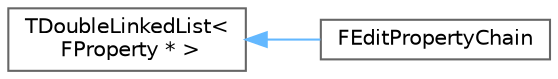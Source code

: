 digraph "Graphical Class Hierarchy"
{
 // INTERACTIVE_SVG=YES
 // LATEX_PDF_SIZE
  bgcolor="transparent";
  edge [fontname=Helvetica,fontsize=10,labelfontname=Helvetica,labelfontsize=10];
  node [fontname=Helvetica,fontsize=10,shape=box,height=0.2,width=0.4];
  rankdir="LR";
  Node0 [id="Node000000",label="TDoubleLinkedList\<\l FProperty * \>",height=0.2,width=0.4,color="grey40", fillcolor="white", style="filled",URL="$d4/d9e/classTDoubleLinkedList.html",tooltip=" "];
  Node0 -> Node1 [id="edge6334_Node000000_Node000001",dir="back",color="steelblue1",style="solid",tooltip=" "];
  Node1 [id="Node000001",label="FEditPropertyChain",height=0.2,width=0.4,color="grey40", fillcolor="white", style="filled",URL="$d9/dc2/classFEditPropertyChain.html",tooltip="This class represents the chain of member properties leading to an internal struct property."];
}
